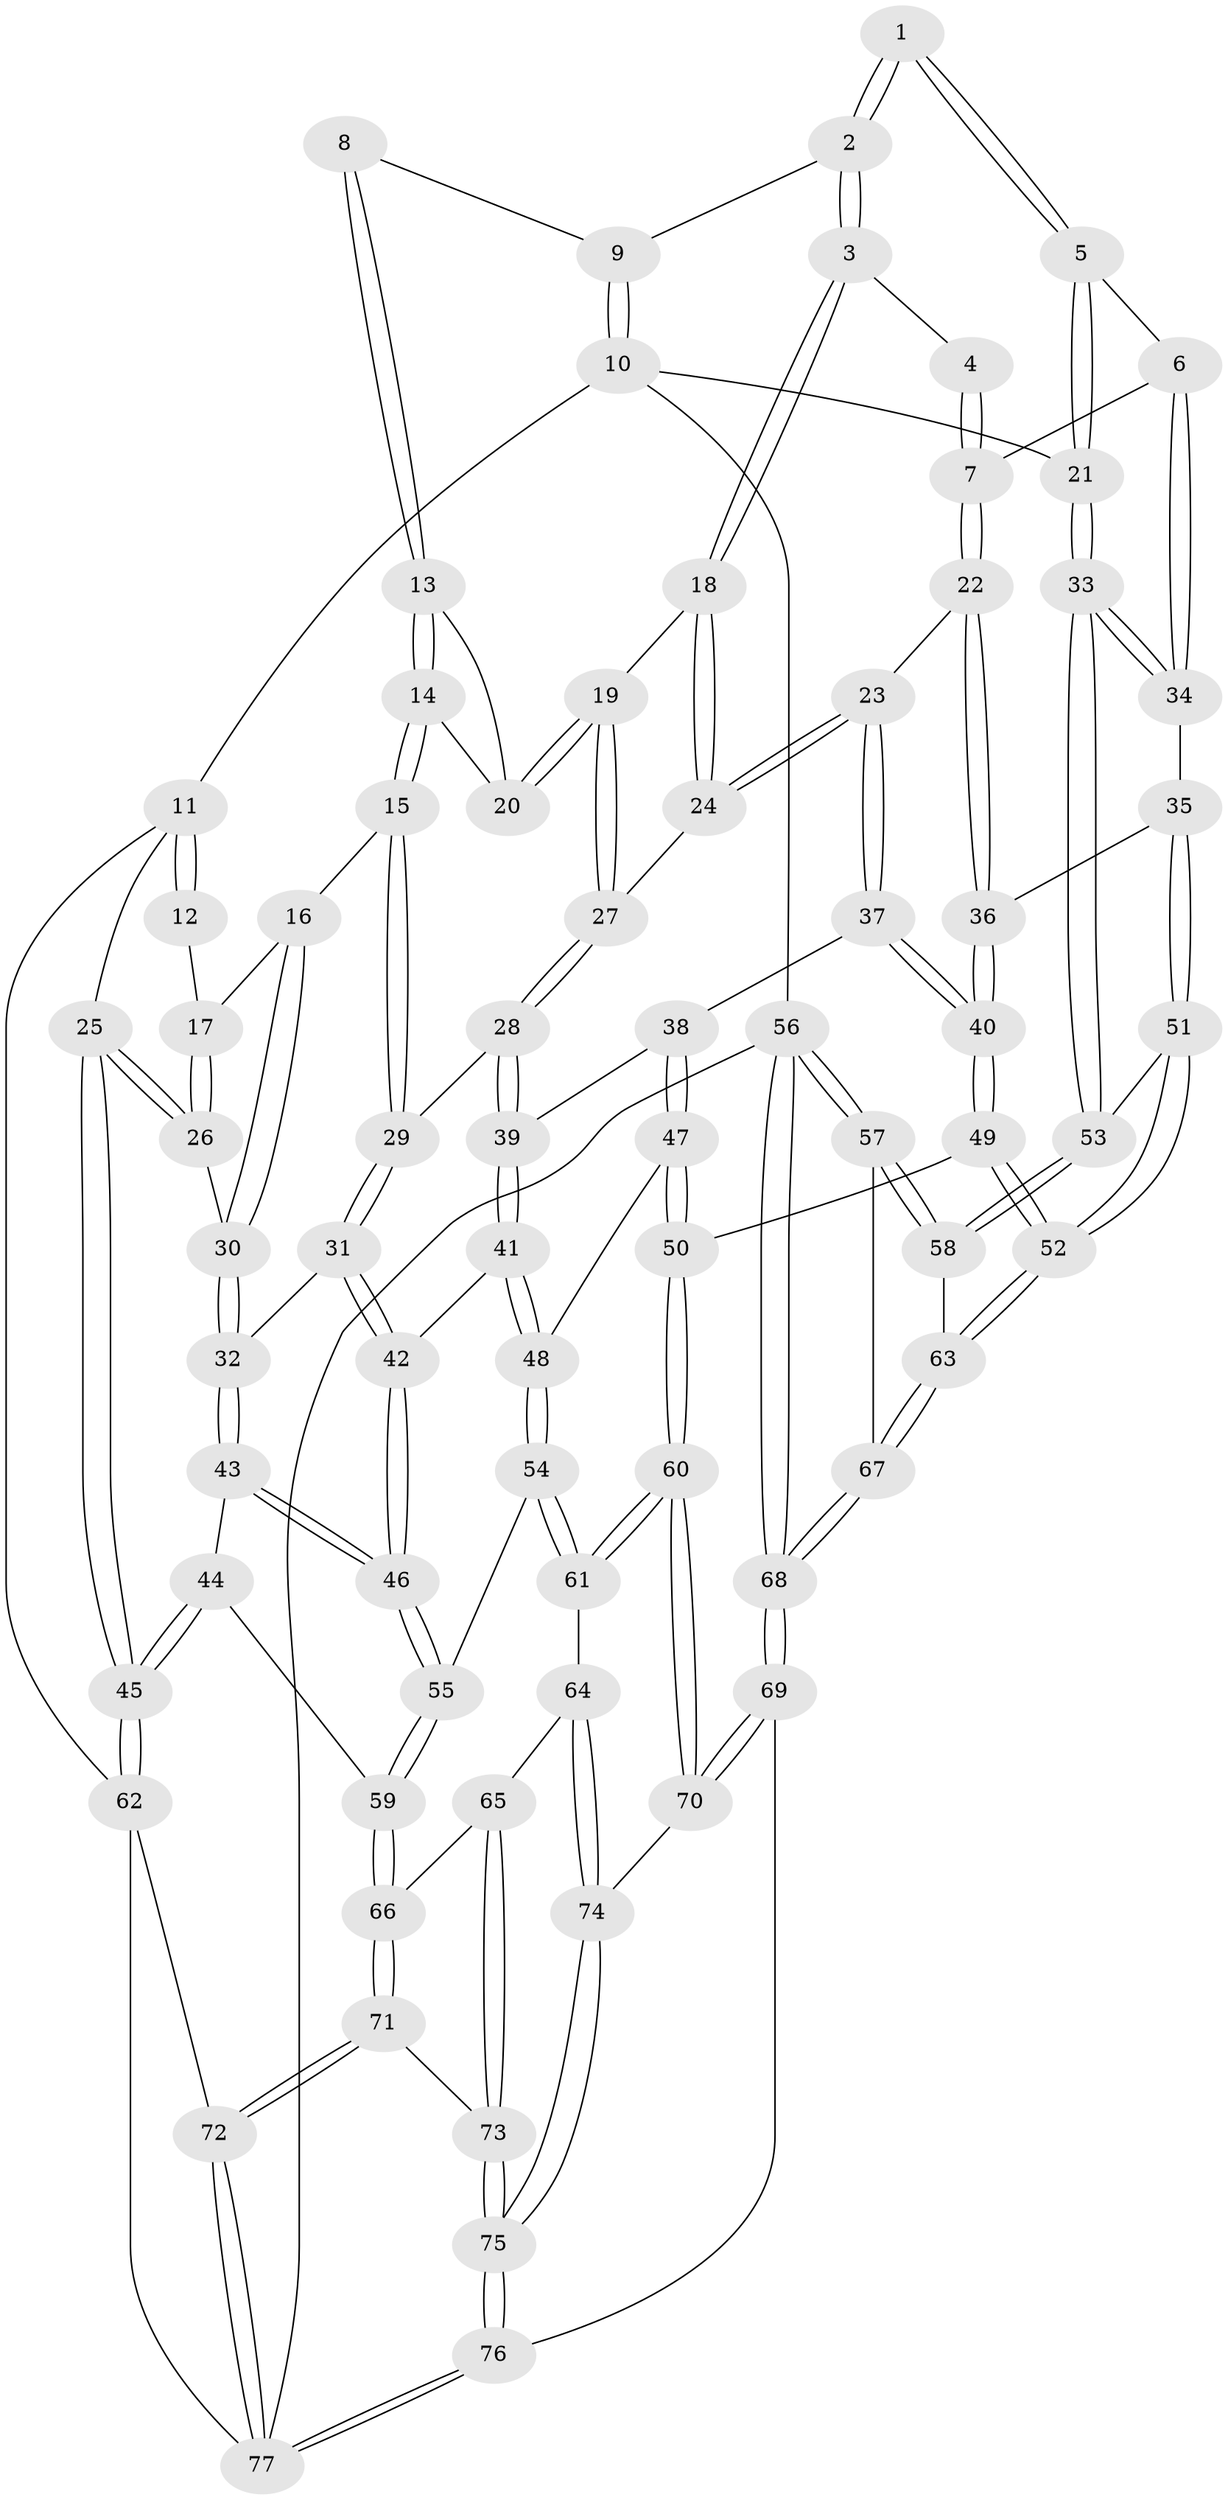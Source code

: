 // coarse degree distribution, {3: 0.38461538461538464, 4: 0.5384615384615384, 5: 0.02564102564102564, 2: 0.05128205128205128}
// Generated by graph-tools (version 1.1) at 2025/38/03/04/25 23:38:30]
// undirected, 77 vertices, 189 edges
graph export_dot {
  node [color=gray90,style=filled];
  1 [pos="+0.8435621580221193+0.048889657401984546"];
  2 [pos="+0.6144033281446594+0"];
  3 [pos="+0.6140054513909923+0"];
  4 [pos="+0.7923279527888497+0.06722884710480677"];
  5 [pos="+0.9209900144650706+0.07662540437383153"];
  6 [pos="+0.8273269031129202+0.19248064646799648"];
  7 [pos="+0.7883618430444923+0.204149660966409"];
  8 [pos="+0.1976483136140521+0"];
  9 [pos="+0.6140139221197106+0"];
  10 [pos="+1+0"];
  11 [pos="+0+0"];
  12 [pos="+0.1344451493057055+0"];
  13 [pos="+0.2802905410279372+0"];
  14 [pos="+0.2751751426559866+0.14433603104544054"];
  15 [pos="+0.26992988868527157+0.1872056110836364"];
  16 [pos="+0.22965861554553463+0.19690191278501337"];
  17 [pos="+0.11575524824276255+0.02518824132748618"];
  18 [pos="+0.5965026696901872+0"];
  19 [pos="+0.43943755646722416+0.13252762563345033"];
  20 [pos="+0.37941590410965514+0.07829820145079518"];
  21 [pos="+1+0"];
  22 [pos="+0.7381847652084521+0.2317409059933665"];
  23 [pos="+0.6954043537320387+0.22330651555026299"];
  24 [pos="+0.6897732429923707+0.21784709462543425"];
  25 [pos="+0+0.25456232451179023"];
  26 [pos="+0.022226746156568666+0.22404468738415056"];
  27 [pos="+0.4168050263938518+0.2344946352797799"];
  28 [pos="+0.4092703341651518+0.24304863822171863"];
  29 [pos="+0.40908810099168097+0.2430476344520025"];
  30 [pos="+0.1365333927351077+0.2819520784537506"];
  31 [pos="+0.277472081682363+0.35147162782901653"];
  32 [pos="+0.15085245310220205+0.3267895769903592"];
  33 [pos="+1+0.2955090676686627"];
  34 [pos="+0.9773710762734077+0.26528037968195045"];
  35 [pos="+0.8216077301923884+0.3792864995974935"];
  36 [pos="+0.8036040947544499+0.35997023593375094"];
  37 [pos="+0.606227443723564+0.3744928811249661"];
  38 [pos="+0.5993011401819779+0.3781007288892581"];
  39 [pos="+0.45082945067379615+0.35779304723255856"];
  40 [pos="+0.6794193088404318+0.43547835826483694"];
  41 [pos="+0.4376664877677061+0.3939959596790041"];
  42 [pos="+0.30367428638697086+0.4257511120691786"];
  43 [pos="+0.1383986254544131+0.3889524466499644"];
  44 [pos="+0.01204906337622002+0.49151403313525516"];
  45 [pos="+0+0.5265153131820992"];
  46 [pos="+0.25797168674884385+0.5245331771018252"];
  47 [pos="+0.5624381662859371+0.5449818722311798"];
  48 [pos="+0.4517525652235244+0.5544022347642965"];
  49 [pos="+0.7325721740048472+0.6073939806730339"];
  50 [pos="+0.6984743744035502+0.6116974470928073"];
  51 [pos="+0.8576642082195967+0.4527796545874253"];
  52 [pos="+0.7438753740791416+0.609369672173025"];
  53 [pos="+1+0.4685826605655357"];
  54 [pos="+0.40451032594518727+0.6004321318711063"];
  55 [pos="+0.2717899638044823+0.6011341132321605"];
  56 [pos="+1+1"];
  57 [pos="+1+0.7301780640437797"];
  58 [pos="+1+0.5720501365197018"];
  59 [pos="+0.2346636212443722+0.6337091766614773"];
  60 [pos="+0.5392175065581944+0.7883814763139092"];
  61 [pos="+0.45763037066547696+0.7085584632775173"];
  62 [pos="+0+0.7330893792465908"];
  63 [pos="+0.8300150738378979+0.7111006614754849"];
  64 [pos="+0.34600198432709683+0.7988121693164081"];
  65 [pos="+0.3122226053655511+0.7780148392489714"];
  66 [pos="+0.20865917162293224+0.6884515147796283"];
  67 [pos="+0.8291798517554393+0.8211421690339852"];
  68 [pos="+0.7841791601192173+1"];
  69 [pos="+0.6991985946004643+1"];
  70 [pos="+0.5424119582767617+0.8168404515035991"];
  71 [pos="+0.16493890933917282+0.7305884222418927"];
  72 [pos="+0.07718195876207717+0.7885104951447678"];
  73 [pos="+0.28107781690568306+0.8682136488681621"];
  74 [pos="+0.3690148540016702+0.8614817147984593"];
  75 [pos="+0.32250590914537963+0.9508603961596315"];
  76 [pos="+0.282652021435537+1"];
  77 [pos="+0.24189481813777103+1"];
  1 -- 2;
  1 -- 2;
  1 -- 5;
  1 -- 5;
  2 -- 3;
  2 -- 3;
  2 -- 9;
  3 -- 4;
  3 -- 18;
  3 -- 18;
  4 -- 7;
  4 -- 7;
  5 -- 6;
  5 -- 21;
  5 -- 21;
  6 -- 7;
  6 -- 34;
  6 -- 34;
  7 -- 22;
  7 -- 22;
  8 -- 9;
  8 -- 13;
  8 -- 13;
  9 -- 10;
  9 -- 10;
  10 -- 11;
  10 -- 21;
  10 -- 56;
  11 -- 12;
  11 -- 12;
  11 -- 25;
  11 -- 62;
  12 -- 17;
  13 -- 14;
  13 -- 14;
  13 -- 20;
  14 -- 15;
  14 -- 15;
  14 -- 20;
  15 -- 16;
  15 -- 29;
  15 -- 29;
  16 -- 17;
  16 -- 30;
  16 -- 30;
  17 -- 26;
  17 -- 26;
  18 -- 19;
  18 -- 24;
  18 -- 24;
  19 -- 20;
  19 -- 20;
  19 -- 27;
  19 -- 27;
  21 -- 33;
  21 -- 33;
  22 -- 23;
  22 -- 36;
  22 -- 36;
  23 -- 24;
  23 -- 24;
  23 -- 37;
  23 -- 37;
  24 -- 27;
  25 -- 26;
  25 -- 26;
  25 -- 45;
  25 -- 45;
  26 -- 30;
  27 -- 28;
  27 -- 28;
  28 -- 29;
  28 -- 39;
  28 -- 39;
  29 -- 31;
  29 -- 31;
  30 -- 32;
  30 -- 32;
  31 -- 32;
  31 -- 42;
  31 -- 42;
  32 -- 43;
  32 -- 43;
  33 -- 34;
  33 -- 34;
  33 -- 53;
  33 -- 53;
  34 -- 35;
  35 -- 36;
  35 -- 51;
  35 -- 51;
  36 -- 40;
  36 -- 40;
  37 -- 38;
  37 -- 40;
  37 -- 40;
  38 -- 39;
  38 -- 47;
  38 -- 47;
  39 -- 41;
  39 -- 41;
  40 -- 49;
  40 -- 49;
  41 -- 42;
  41 -- 48;
  41 -- 48;
  42 -- 46;
  42 -- 46;
  43 -- 44;
  43 -- 46;
  43 -- 46;
  44 -- 45;
  44 -- 45;
  44 -- 59;
  45 -- 62;
  45 -- 62;
  46 -- 55;
  46 -- 55;
  47 -- 48;
  47 -- 50;
  47 -- 50;
  48 -- 54;
  48 -- 54;
  49 -- 50;
  49 -- 52;
  49 -- 52;
  50 -- 60;
  50 -- 60;
  51 -- 52;
  51 -- 52;
  51 -- 53;
  52 -- 63;
  52 -- 63;
  53 -- 58;
  53 -- 58;
  54 -- 55;
  54 -- 61;
  54 -- 61;
  55 -- 59;
  55 -- 59;
  56 -- 57;
  56 -- 57;
  56 -- 68;
  56 -- 68;
  56 -- 77;
  57 -- 58;
  57 -- 58;
  57 -- 67;
  58 -- 63;
  59 -- 66;
  59 -- 66;
  60 -- 61;
  60 -- 61;
  60 -- 70;
  60 -- 70;
  61 -- 64;
  62 -- 72;
  62 -- 77;
  63 -- 67;
  63 -- 67;
  64 -- 65;
  64 -- 74;
  64 -- 74;
  65 -- 66;
  65 -- 73;
  65 -- 73;
  66 -- 71;
  66 -- 71;
  67 -- 68;
  67 -- 68;
  68 -- 69;
  68 -- 69;
  69 -- 70;
  69 -- 70;
  69 -- 76;
  70 -- 74;
  71 -- 72;
  71 -- 72;
  71 -- 73;
  72 -- 77;
  72 -- 77;
  73 -- 75;
  73 -- 75;
  74 -- 75;
  74 -- 75;
  75 -- 76;
  75 -- 76;
  76 -- 77;
  76 -- 77;
}
